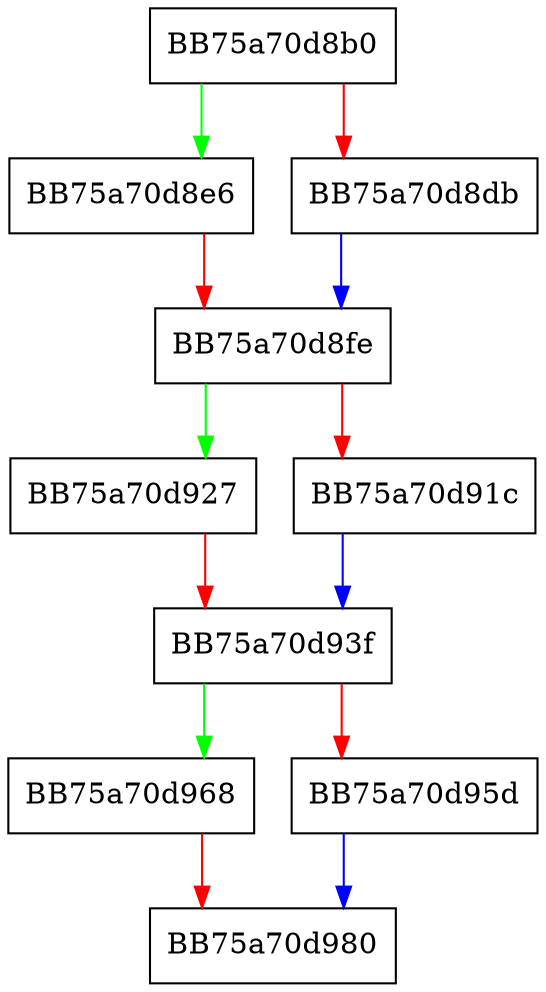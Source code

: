 digraph Lua_Load_Complete {
  node [shape="box"];
  graph [splines=ortho];
  BB75a70d8b0 -> BB75a70d8e6 [color="green"];
  BB75a70d8b0 -> BB75a70d8db [color="red"];
  BB75a70d8db -> BB75a70d8fe [color="blue"];
  BB75a70d8e6 -> BB75a70d8fe [color="red"];
  BB75a70d8fe -> BB75a70d927 [color="green"];
  BB75a70d8fe -> BB75a70d91c [color="red"];
  BB75a70d91c -> BB75a70d93f [color="blue"];
  BB75a70d927 -> BB75a70d93f [color="red"];
  BB75a70d93f -> BB75a70d968 [color="green"];
  BB75a70d93f -> BB75a70d95d [color="red"];
  BB75a70d95d -> BB75a70d980 [color="blue"];
  BB75a70d968 -> BB75a70d980 [color="red"];
}